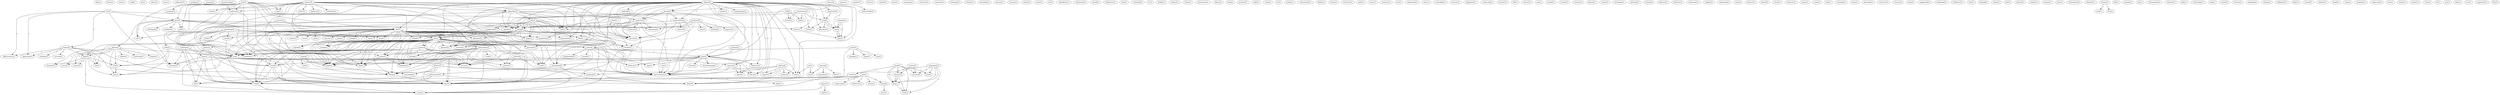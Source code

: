 digraph G {
  disk [ label="disk(1)" ];
  home [ label="home(1)" ];
  runs [ label="runs(1)" ];
  stuff [ label="stuff(1)" ];
  jex [ label="jex(1)" ];
  albert [ label="albert(1)" ];
  uses [ label="uses(1)" ];
  collection [ label="collection(1)" ];
  problem [ label="problem(1)" ];
  example [ label="example(1)" ];
  isn [ label="isn(2)" ];
  scheme [ label="scheme(4)" ];
  give [ label="give(5)" ];
  effectiveness [ label="effectiveness(1)" ];
  algrorithm [ label="algrorithm(1)" ];
  encryption [ label="encryption(5)" ];
  warrant [ label="warrant(2)" ];
  power [ label="power(1)" ];
  bet [ label="bet(2)" ];
  folk [ label="folk(1)" ];
  thing [ label="thing(6)" ];
  workaround [ label="workaround(1)" ];
  agenda [ label="agenda(1)" ];
  security [ label="security(1)" ];
  government [ label="government(12)" ];
  keep [ label="keep(3)" ];
  causes [ label="causes(1)" ];
  one [ label="one(7)" ];
  etc [ label="etc(4)" ];
  number [ label="number(1)" ];
  force [ label="force(1)" ];
  seattle [ label="seattle(1)" ];
  bear [ label="bear(1)" ];
  master [ label="master(4)" ];
  study [ label="study(1)" ];
  tap [ label="tap(1)" ];
  evidence [ label="evidence(3)" ];
  algorithm [ label="algorithm(3)" ];
  features [ label="features(1)" ];
  evaluation [ label="evaluation(1)" ];
  order [ label="order(4)" ];
  keyword [ label="keyword(1)" ];
  authorize [ label="authorize(1)" ];
  provision [ label="provision(1)" ];
  court [ label="court(6)" ];
  judge [ label="judge(3)" ];
  scan [ label="scan(1)" ];
  backdoor [ label="backdoor(1)" ];
  find [ label="find(1)" ];
  scanning [ label="scanning(1)" ];
  universe [ label="universe(1)" ];
  someone [ label="someone(1)" ];
  cause [ label="cause(2)" ];
  root [ label="root(1)" ];
  damage [ label="damage(1)" ];
  repair [ label="repair(1)" ];
  crime [ label="crime(3)" ];
  contempt [ label="contempt(1)" ];
  chance [ label="chance(1)" ];
  knowlege [ label="knowlege(1)" ];
  person [ label="person(1)" ];
  case [ label="case(3)" ];
  material [ label="material(1)" ];
  jail [ label="jail(2)" ];
  means [ label="means(1)" ];
  sieze [ label="sieze(1)" ];
  sit [ label="sit(1)" ];
  key [ label="key(9)" ];
  abuse [ label="abuse(4)" ];
  group [ label="group(2)" ];
  past [ label="past(2)" ];
  membership [ label="membership(1)" ];
  assume [ label="assume(1)" ];
  target [ label="target(1)" ];
  resist [ label="resist(1)" ];
  rsa [ label="rsa(1)" ];
  expedition [ label="expedition(1)" ];
  limitiation [ label="limitiation(1)" ];
  attack [ label="attack(1)" ];
  frequency [ label="frequency(1)" ];
  land [ label="land(1)" ];
  someting [ label="someting(1)" ];
  xv [ label="xv(1)" ];
  briefly [ label="briefly(1)" ];
  realtime [ label="realtime(1)" ];
  succeed [ label="succeed(1)" ];
  fight [ label="fight(3)" ];
  listen [ label="listen(2)" ];
  lot [ label="lot(2)" ];
  subject [ label="subject(1)" ];
  article [ label="article(2)" ];
  netcom [ label="netcom(2)" ];
  clarinet [ label="clarinet(3)" ];
  hint [ label="hint(2)" ];
  transfer [ label="transfer(2)" ];
  remember [ label="remember(4)" ];
  exists [ label="exists(1)" ];
  something [ label="something(2)" ];
  build [ label="build(1)" ];
  use [ label="use(5)" ];
  police [ label="police(3)" ];
  use [ label="use(3)" ];
  eliminate [ label="eliminate(1)" ];
  need [ label="need(2)" ];
  work [ label="work(5)" ];
  permission [ label="permission(1)" ];
  object [ label="object(1)" ];
  examine [ label="examine(1)" ];
  end [ label="end(1)" ];
  end [ label="end(1)" ];
  kept [ label="kept(1)" ];
  read [ label="read(1)" ];
  proposal [ label="proposal(6)" ];
  hide [ label="hide(2)" ];
  gets [ label="gets(2)" ];
  nothing [ label="nothing(2)" ];
  argumet [ label="argumet(1)" ];
  practice [ label="practice(1)" ];
  law [ label="law(3)" ];
  detective [ label="detective(1)" ];
  bunch [ label="bunch(2)" ];
  revert [ label="revert(1)" ];
  community [ label="community(1)" ];
  bit [ label="bit(2)" ];
  make [ label="make(4)" ];
  right [ label="right(1)" ];
  video [ label="video(1)" ];
  don [ label="don(2)" ];
  buy [ label="buy(2)" ];
  stop [ label="stop(1)" ];
  precident [ label="precident(1)" ];
  series [ label="series(1)" ];
  wa [ label="wa(1)" ];
  templeton [ label="templeton(1)" ];
  com [ label="com(4)" ];
  pat [ label="pat(4)" ];
  uucp [ label="uucp(1)" ];
  pat [ label="pat(1)" ];
  writes [ label="writes(2)" ];
  makes [ label="makes(1)" ];
  eavesedrop [ label="eavesedrop(1)" ];
  ability [ label="ability(1)" ];
  incriminating [ label="incriminating(1)" ];
  sense [ label="sense(1)" ];
  everyone [ label="everyone(1)" ];
  path [ label="path(1)" ];
  cares [ label="cares(1)" ];
  requires [ label="requires(1)" ];
  win [ label="win(1)" ];
  please [ label="please(3)" ];
  developed [ label="developed(1)" ];
  establish [ label="establish(1)" ];
  ram [ label="ram(1)" ];
  know [ label="know(1)" ];
  idea [ label="idea(4)" ];
  guarantee [ label="guarantee(1)" ];
  bother [ label="bother(1)" ];
  added [ label="added(1)" ];
  restriction [ label="restriction(1)" ];
  situation [ label="situation(1)" ];
  action [ label="action(1)" ];
  crisis [ label="crisis(1)" ];
  envy [ label="envy(1)" ];
  controlled [ label="controlled(1)" ];
  escrow [ label="escrow(1)" ];
  impliment [ label="impliment(1)" ];
  puts [ label="puts(1)" ];
  sunnyvale [ label="sunnyvale(1)" ];
  murder [ label="murder(1)" ];
  info [ label="info(1)" ];
  bet [ label="bet(2)" ];
  question [ label="question(3)" ];
  ensure [ label="ensure(1)" ];
  pay [ label="pay(1)" ];
  couple [ label="couple(1)" ];
  sounds [ label="sounds(1)" ];
  erosion [ label="erosion(1)" ];
  permit [ label="permit(1)" ];
  comes [ label="comes(1)" ];
  exchange [ label="exchange(1)" ];
  pilchuck [ label="pilchuck(1)" ];
  slowed [ label="slowed(1)" ];
  address [ label="address(1)" ];
  brad [ label="brad(3)" ];
  clipper [ label="clipper(8)" ];
  public [ label="public(1)" ];
  cryptography [ label="cryptography(1)" ];
  requirement [ label="requirement(2)" ];
  competitor [ label="competitor(1)" ];
  version [ label="version(2)" ];
  behavior [ label="behavior(1)" ];
  descendent [ label="descendent(1)" ];
  concern [ label="concern(3)" ];
  seem [ label="seem(1)" ];
  argue [ label="argue(1)" ];
  course [ label="course(1)" ];
  expansion [ label="expansion(2)" ];
  science [ label="science(1)" ];
  stop [ label="stop(2)" ];
  see [ label="see(1)" ];
  expert [ label="expert(1)" ];
  anybody [ label="anybody(1)" ];
  perform [ label="perform(1)" ];
  statement [ label="statement(1)" ];
  information [ label="information(2)" ];
  system [ label="system(3)" ];
  crypttext [ label="crypttext(3)" ];
  telco [ label="telco(3)" ];
  happen [ label="happen(1)" ];
  document [ label="document(1)" ];
  manner [ label="manner(2)" ];
  code [ label="code(1)" ];
  today [ label="today(2)" ];
  ask [ label="ask(1)" ];
  chooses [ label="chooses(1)" ];
  phone [ label="phone(2)" ];
  result [ label="result(1)" ];
  treasury [ label="treasury(1)" ];
  bill [ label="bill(3)" ];
  excuse [ label="excuse(1)" ];
  step [ label="step(1)" ];
  regard [ label="regard(1)" ];
  space [ label="space(1)" ];
  room [ label="room(1)" ];
  divulge [ label="divulge(1)" ];
  lock [ label="lock(1)" ];
  access [ label="access(1)" ];
  refuses [ label="refuses(1)" ];
  access [ label="access(1)" ];
  reduce [ label="reduce(1)" ];
  way [ label="way(1)" ];
  side [ label="side(1)" ];
  search [ label="search(1)" ];
  treat [ label="treat(1)" ];
  storage [ label="storage(1)" ];
  everything [ label="everything(1)" ];
  expand [ label="expand(1)" ];
  include [ label="include(1)" ];
  rule [ label="rule(1)" ];
  meaning [ label="meaning(1)" ];
  myrto [ label="myrto(2)" ];
  fails [ label="fails(1)" ];
  try [ label="try(2)" ];
  prejudice [ label="prejudice(1)" ];
  price [ label="price(1)" ];
  principle [ label="principle(1)" ];
  reassure [ label="reassure(1)" ];
  tape [ label="tape(1)" ];
  decipherable [ label="decipherable(1)" ];
  reveal [ label="reveal(1)" ];
  whatver [ label="whatver(1)" ];
  authority [ label="authority(1)" ];
  future [ label="future(2)" ];
  eavesdropping [ label="eavesdropping(1)" ];
  tcmayc [ label="tcmayc(1)" ];
  time [ label="time(2)" ];
  suggested [ label="suggested(1)" ];
  weakining [ label="weakining(1)" ];
  professor [ label="professor(1)" ];
  tent [ label="tent(1)" ];
  fishing [ label="fishing(2)" ];
  retain [ label="retain(1)" ];
  hell [ label="hell(1)" ];
  anyone [ label="anyone(1)" ];
  conflict [ label="conflict(1)" ];
  constitution [ label="constitution(3)" ];
  enforcement [ label="enforcement(3)" ];
  human [ label="human(1)" ];
  govt [ label="govt(1)" ];
  interest [ label="interest(1)" ];
  description [ label="description(1)" ];
  depends [ label="depends(1)" ];
  theory [ label="theory(2)" ];
  ends [ label="ends(1)" ];
  fact [ label="fact(1)" ];
  record [ label="record(3)" ];
  believe [ label="believe(3)" ];
  proposed [ label="proposed(1)" ];
  file [ label="file(1)" ];
  remain [ label="remain(1)" ];
  apr [ label="apr(1)" ];
  interception [ label="interception(1)" ];
  mention [ label="mention(1)" ];
  didn [ label="didn(1)" ];
  technology [ label="technology(1)" ];
  chip [ label="chip(1)" ];
  camel [ label="camel(1)" ];
  session [ label="session(1)" ];
  anything [ label="anything(1)" ];
  justice [ label="justice(2)" ];
  expect [ label="expect(1)" ];
  allow [ label="allow(1)" ];
  change [ label="change(1)" ];
  clinton [ label="clinton(5)" ];
  telephony [ label="telephony(1)" ];
  pr [ label="pr(1)" ];
  record [ label="record(1)" ];
  likes [ label="likes(1)" ];
  earned [ label="earned(1)" ];
  wisdom [ label="wisdom(1)" ];
  thank [ label="thank(1)" ];
  nose [ label="nose(1)" ];
  stupidity [ label="stupidity(1)" ];
  nsa [ label="nsa(1)" ];
  spectrum [ label="spectrum(1)" ];
  care [ label="care(1)" ];
  doesn [ label="doesn(1)" ];
  realize [ label="realize(1)" ];
  trust [ label="trust(1)" ];
  kind [ label="kind(1)" ];
  co [ label="co(1)" ];
  usa [ label="usa(1)" ];
  john [ label="john(1)" ];
  ucc [ label="ucc(1)" ];
  argument [ label="argument(1)" ];
  hits [ label="hits(1)" ];
  isn -> scheme [ label="1" ];
  isn -> give [ label="1" ];
  isn -> effectiveness [ label="1" ];
  isn -> algrorithm [ label="1" ];
  isn -> encryption [ label="1" ];
  isn -> warrant [ label="1" ];
  bet -> folk [ label="1" ];
  bet -> thing [ label="1" ];
  bet -> workaround [ label="1" ];
  bet -> agenda [ label="1" ];
  bet -> security [ label="1" ];
  bet -> government [ label="1" ];
  bet -> keep [ label="1" ];
  causes -> one [ label="1" ];
  causes -> etc [ label="1" ];
  master -> study [ label="1" ];
  master -> tap [ label="1" ];
  master -> evidence [ label="1" ];
  master -> algorithm [ label="1" ];
  master -> features [ label="1" ];
  master -> evaluation [ label="1" ];
  master -> order [ label="1" ];
  master -> keyword [ label="1" ];
  master -> authorize [ label="1" ];
  master -> provision [ label="1" ];
  master -> etc [ label="1" ];
  master -> court [ label="1" ];
  master -> judge [ label="1" ];
  master -> scan [ label="1" ];
  master -> backdoor [ label="1" ];
  master -> find [ label="1" ];
  cause -> root [ label="1" ];
  cause -> damage [ label="1" ];
  cause -> repair [ label="1" ];
  cause -> etc [ label="1" ];
  cause -> crime [ label="1" ];
  case -> material [ label="1" ];
  case -> tap [ label="1" ];
  case -> evidence [ label="1" ];
  case -> give [ label="1" ];
  case -> algorithm [ label="1" ];
  case -> jail [ label="1" ];
  case -> one [ label="1" ];
  case -> authorize [ label="1" ];
  case -> means [ label="1" ];
  case -> sieze [ label="1" ];
  case -> judge [ label="1" ];
  case -> sit [ label="1" ];
  case -> backdoor [ label="1" ];
  case -> find [ label="1" ];
  case -> key [ label="1" ];
  abuse -> group [ label="1" ];
  abuse -> past [ label="1" ];
  abuse -> membership [ label="1" ];
  scheme -> realtime [ label="1" ];
  scheme -> effectiveness [ label="1" ];
  scheme -> algrorithm [ label="1" ];
  scheme -> succeed [ label="1" ];
  scheme -> fight [ label="1" ];
  scheme -> listen [ label="1" ];
  scheme -> lot [ label="1" ];
  scheme -> key [ label="1" ];
  article -> netcom [ label="1" ];
  article -> clarinet [ label="1" ];
  hint -> thing [ label="1" ];
  hint -> transfer [ label="1" ];
  hint -> remember [ label="1" ];
  something -> build [ label="1" ];
  something -> use [ label="1" ];
  something -> police [ label="1" ];
  something -> use [ label="1" ];
  something -> eliminate [ label="1" ];
  something -> need [ label="1" ];
  something -> work [ label="1" ];
  examine -> end [ label="1" ];
  examine -> end [ label="1" ];
  examine -> kept [ label="1" ];
  proposal -> hide [ label="1" ];
  proposal -> gets [ label="1" ];
  proposal -> nothing [ label="1" ];
  proposal -> argumet [ label="1" ];
  proposal -> thing [ label="1" ];
  proposal -> transfer [ label="1" ];
  proposal -> remember [ label="1" ];
  law -> detective [ label="1" ];
  law -> bunch [ label="2" ];
  law -> revert [ label="1" ];
  law -> community [ label="1" ];
  law -> bit [ label="1" ];
  law -> make [ label="2" ];
  law -> work [ label="1" ];
  hide -> etc [ label="1" ];
  hide -> don [ label="1" ];
  hide -> buy [ label="1" ];
  stop -> end [ label="1" ];
  stop -> end [ label="1" ];
  stop -> precident [ label="1" ];
  stop -> series [ label="1" ];
  templeton -> netcom [ label="1" ];
  templeton -> com [ label="1" ];
  templeton -> pat [ label="1" ];
  templeton -> uucp [ label="1" ];
  templeton -> pat [ label="1" ];
  templeton -> writes [ label="1" ];
  incriminating -> evidence [ label="1" ];
  evidence -> authorize [ label="1" ];
  evidence -> judge [ label="2" ];
  give -> please [ label="1" ];
  give -> developed [ label="1" ];
  give -> jail [ label="1" ];
  give -> establish [ label="1" ];
  give -> thing [ label="1" ];
  give -> ram [ label="1" ];
  give -> warrant [ label="1" ];
  give -> know [ label="1" ];
  give -> idea [ label="1" ];
  give -> sit [ label="1" ];
  give -> key [ label="1" ];
  please -> bother [ label="1" ];
  please -> added [ label="1" ];
  please -> restriction [ label="1" ];
  please -> etc [ label="1" ];
  please -> fight [ label="1" ];
  please -> situation [ label="1" ];
  please -> action [ label="1" ];
  please -> crisis [ label="1" ];
  please -> don [ label="1" ];
  please -> buy [ label="1" ];
  bunch -> puts [ label="1" ];
  algorithm -> bet [ label="1" ];
  algorithm -> question [ label="1" ];
  algorithm -> authorize [ label="1" ];
  algorithm -> folk [ label="1" ];
  algorithm -> thing [ label="1" ];
  algorithm -> judge [ label="1" ];
  algorithm -> security [ label="1" ];
  algorithm -> government [ label="1" ];
  algorithm -> find [ label="1" ];
  bet -> folk [ label="1" ];
  bet -> thing [ label="1" ];
  bet -> workaround [ label="1" ];
  bet -> agenda [ label="1" ];
  bet -> security [ label="1" ];
  bet -> government [ label="1" ];
  bet -> keep [ label="1" ];
  end -> kept [ label="1" ];
  brad -> netcom [ label="1" ];
  brad -> com [ label="2" ];
  brad -> clarinet [ label="1" ];
  brad -> pat [ label="1" ];
  brad -> uucp [ label="1" ];
  brad -> pat [ label="1" ];
  brad -> writes [ label="1" ];
  clipper -> use [ label="1" ];
  clipper -> public [ label="1" ];
  clipper -> one [ label="1" ];
  clipper -> group [ label="1" ];
  clipper -> question [ label="1" ];
  clipper -> past [ label="1" ];
  clipper -> end [ label="1" ];
  clipper -> folk [ label="1" ];
  clipper -> cryptography [ label="1" ];
  clipper -> encryption [ label="2" ];
  clipper -> requirement [ label="1" ];
  clipper -> thing [ label="1" ];
  clipper -> use [ label="1" ];
  clipper -> provision [ label="1" ];
  clipper -> precident [ label="1" ];
  clipper -> competitor [ label="1" ];
  clipper -> version [ label="1" ];
  clipper -> behavior [ label="1" ];
  clipper -> know [ label="1" ];
  clipper -> idea [ label="1" ];
  clipper -> descendent [ label="1" ];
  clipper -> concern [ label="1" ];
  clipper -> agenda [ label="1" ];
  clipper -> seem [ label="1" ];
  clipper -> argue [ label="1" ];
  clipper -> course [ label="1" ];
  clipper -> make [ label="1" ];
  clipper -> expansion [ label="1" ];
  clipper -> security [ label="1" ];
  clipper -> science [ label="1" ];
  clipper -> kept [ label="1" ];
  clipper -> stop [ label="1" ];
  clipper -> government [ label="3" ];
  clipper -> see [ label="1" ];
  clipper -> expert [ label="1" ];
  clipper -> key [ label="1" ];
  clipper -> anybody [ label="1" ];
  use -> information [ label="2" ];
  use -> order [ label="1" ];
  use -> keyword [ label="1" ];
  use -> authorize [ label="2" ];
  use -> police [ label="1" ];
  use -> provision [ label="1" ];
  use -> version [ label="1" ];
  use -> system [ label="1" ];
  use -> etc [ label="1" ];
  use -> means [ label="2" ];
  use -> court [ label="1" ];
  use -> judge [ label="2" ];
  use -> scan [ label="1" ];
  use -> work [ label="1" ];
  use -> listen [ label="1" ];
  use -> backdoor [ label="2" ];
  use -> find [ label="2" ];
  use -> key [ label="4" ];
  crypttext -> telco [ label="1" ];
  crypttext -> warrant [ label="1" ];
  crypttext -> bit [ label="1" ];
  crypttext -> work [ label="1" ];
  crypttext -> key [ label="1" ];
  manner -> past [ label="1" ];
  today -> ask [ label="1" ];
  today -> judge [ label="1" ];
  today -> listen [ label="1" ];
  bill -> excuse [ label="1" ];
  bill -> step [ label="1" ];
  bill -> regard [ label="1" ];
  information -> authorize [ label="1" ];
  information -> divulge [ label="1" ];
  information -> lock [ label="1" ];
  information -> access [ label="1" ];
  information -> judge [ label="1" ];
  information -> refuses [ label="1" ];
  information -> access [ label="1" ];
  information -> backdoor [ label="1" ];
  information -> find [ label="1" ];
  information -> key [ label="1" ];
  one -> reduce [ label="1" ];
  one -> way [ label="1" ];
  one -> order [ label="1" ];
  one -> keyword [ label="1" ];
  one -> side [ label="1" ];
  one -> authorize [ label="1" ];
  one -> encryption [ label="2" ];
  one -> divulge [ label="1" ];
  one -> search [ label="1" ];
  one -> use [ label="2" ];
  one -> competitor [ label="1" ];
  one -> treat [ label="2" ];
  one -> access [ label="1" ];
  one -> storage [ label="1" ];
  one -> etc [ label="1" ];
  one -> idea [ label="2" ];
  one -> transfer [ label="1" ];
  one -> means [ label="2" ];
  one -> court [ label="1" ];
  one -> descendent [ label="1" ];
  one -> seem [ label="1" ];
  one -> everything [ label="1" ];
  one -> judge [ label="1" ];
  one -> scan [ label="1" ];
  one -> make [ label="1" ];
  one -> regard [ label="1" ];
  one -> expand [ label="1" ];
  one -> refuses [ label="1" ];
  one -> access [ label="1" ];
  one -> sit [ label="1" ];
  one -> include [ label="1" ];
  one -> backdoor [ label="1" ];
  one -> government [ label="2" ];
  one -> find [ label="1" ];
  one -> keep [ label="1" ];
  one -> lot [ label="1" ];
  one -> key [ label="5" ];
  group -> question [ label="1" ];
  group -> folk [ label="1" ];
  group -> requirement [ label="1" ];
  group -> thing [ label="1" ];
  group -> security [ label="1" ];
  group -> government [ label="1" ];
  myrto -> fails [ label="1" ];
  myrto -> try [ label="1" ];
  myrto -> prejudice [ label="1" ];
  order -> past [ label="1" ];
  order -> tape [ label="1" ];
  order -> decipherable [ label="1" ];
  order -> reveal [ label="1" ];
  order -> whatver [ label="1" ];
  order -> key [ label="1" ];
  question -> folk [ label="1" ];
  question -> thing [ label="1" ];
  question -> authority [ label="1" ];
  question -> remember [ label="1" ];
  question -> security [ label="1" ];
  question -> government [ label="1" ];
  past -> tape [ label="1" ];
  past -> whatver [ label="1" ];
  past -> future [ label="1" ];
  past -> encryption [ label="1" ];
  past -> behavior [ label="1" ];
  past -> eavesdropping [ label="1" ];
  past -> court [ label="1" ];
  past -> argue [ label="1" ];
  past -> course [ label="1" ];
  past -> government [ label="1" ];
  telco -> access [ label="1" ];
  telco -> warrant [ label="1" ];
  telco -> bit [ label="1" ];
  telco -> work [ label="1" ];
  telco -> access [ label="1" ];
  police -> etc [ label="1" ];
  police -> work [ label="2" ];
  police -> crime [ label="1" ];
  end -> kept [ label="1" ];
  constitution -> excuse [ label="1" ];
  constitution -> series [ label="1" ];
  constitution -> step [ label="1" ];
  constitution -> regard [ label="1" ];
  constitution -> stop [ label="1" ];
  encryption -> enforcement [ label="1" ];
  encryption -> make [ label="1" ];
  clarinet -> pat [ label="1" ];
  clarinet -> uucp [ label="1" ];
  clarinet -> pat [ label="1" ];
  requirement -> thing [ label="1" ];
  requirement -> interest [ label="1" ];
  requirement -> security [ label="1" ];
  requirement -> government [ label="1" ];
  thing -> use [ label="1" ];
  thing -> ram [ label="1" ];
  thing -> eliminate [ label="1" ];
  thing -> fight [ label="1" ];
  thing -> need [ label="1" ];
  thing -> work [ label="1" ];
  thing -> security [ label="1" ];
  thing -> government [ label="1" ];
  thing -> crime [ label="1" ];
  use -> provision [ label="1" ];
  use -> version [ label="1" ];
  use -> system [ label="1" ];
  use -> etc [ label="1" ];
  use -> means [ label="2" ];
  use -> court [ label="1" ];
  use -> judge [ label="2" ];
  use -> scan [ label="1" ];
  use -> work [ label="1" ];
  use -> listen [ label="1" ];
  use -> backdoor [ label="2" ];
  use -> find [ label="2" ];
  use -> key [ label="4" ];
  theory -> ends [ label="1" ];
  theory -> fact [ label="1" ];
  record -> access [ label="1" ];
  record -> judge [ label="1" ];
  record -> listen [ label="1" ];
  record -> access [ label="1" ];
  record -> key [ label="1" ];
  believe -> everything [ label="1" ];
  believe -> listen [ label="1" ];
  believe -> government [ label="1" ];
  believe -> proposed [ label="1" ];
  believe -> key [ label="2" ];
  pat -> uucp [ label="1" ];
  enforcement -> bit [ label="1" ];
  enforcement -> make [ label="2" ];
  enforcement -> work [ label="1" ];
  system -> etc [ label="1" ];
  system -> means [ label="1" ];
  system -> work [ label="1" ];
  system -> refuses [ label="1" ];
  system -> access [ label="1" ];
  system -> crime [ label="1" ];
  etc -> court [ label="2" ];
  etc -> concern [ label="1" ];
  etc -> scan [ label="2" ];
  etc -> don [ label="1" ];
  etc -> buy [ label="1" ];
  know -> kept [ label="1" ];
  idea -> transfer [ label="1" ];
  idea -> include [ label="1" ];
  idea -> government [ label="1" ];
  means -> judge [ label="1" ];
  means -> access [ label="1" ];
  means -> backdoor [ label="1" ];
  means -> find [ label="1" ];
  fight -> situation [ label="1" ];
  fight -> action [ label="1" ];
  fight -> crisis [ label="1" ];
  fight -> crime [ label="1" ];
  fight -> don [ label="1" ];
  fight -> lot [ label="1" ];
  fight -> buy [ label="1" ];
  court -> work [ label="1" ];
  court -> crime [ label="1" ];
  court -> key [ label="1" ];
  need -> work [ label="1" ];
  concern -> argue [ label="1" ];
  concern -> course [ label="1" ];
  concern -> government [ label="1" ];
  justice -> refuses [ label="1" ];
  justice -> access [ label="1" ];
  justice -> government [ label="1" ];
  justice -> see [ label="1" ];
  seem -> expand [ label="1" ];
  expect -> allow [ label="1" ];
  expect -> crime [ label="1" ];
  judge -> listen [ label="1" ];
  clinton -> course [ label="1" ];
  clinton -> make [ label="1" ];
  clinton -> science [ label="1" ];
  clinton -> government [ label="2" ];
  clinton -> proposed [ label="1" ];
  clinton -> see [ label="1" ];
  clinton -> expert [ label="1" ];
  regard -> include [ label="1" ];
  pr -> try [ label="1" ];
  pr -> see [ label="1" ];
  expansion -> stop [ label="1" ];
  work -> crime [ label="1" ];
  record -> listen [ label="1" ];
  record -> access [ label="1" ];
  record -> key [ label="1" ];
  listen -> key [ label="1" ];
  nsa -> government [ label="1" ];
  writes -> key [ label="1" ];
  government -> kind [ label="1" ];
  government -> key [ label="1" ];
  don -> buy [ label="2" ];
}
